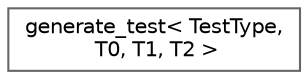 digraph "类继承关系图"
{
 // LATEX_PDF_SIZE
  bgcolor="transparent";
  edge [fontname=Helvetica,fontsize=10,labelfontname=Helvetica,labelfontsize=10];
  node [fontname=Helvetica,fontsize=10,shape=box,height=0.2,width=0.4];
  rankdir="LR";
  Node0 [id="Node000000",label="generate_test\< TestType,\l T0, T1, T2 \>",height=0.2,width=0.4,color="grey40", fillcolor="white", style="filled",URL="$classgenerate__test_3_01_test_type_00_01_t0_00_01_t1_00_01_t2_01_4.html",tooltip=" "];
}
